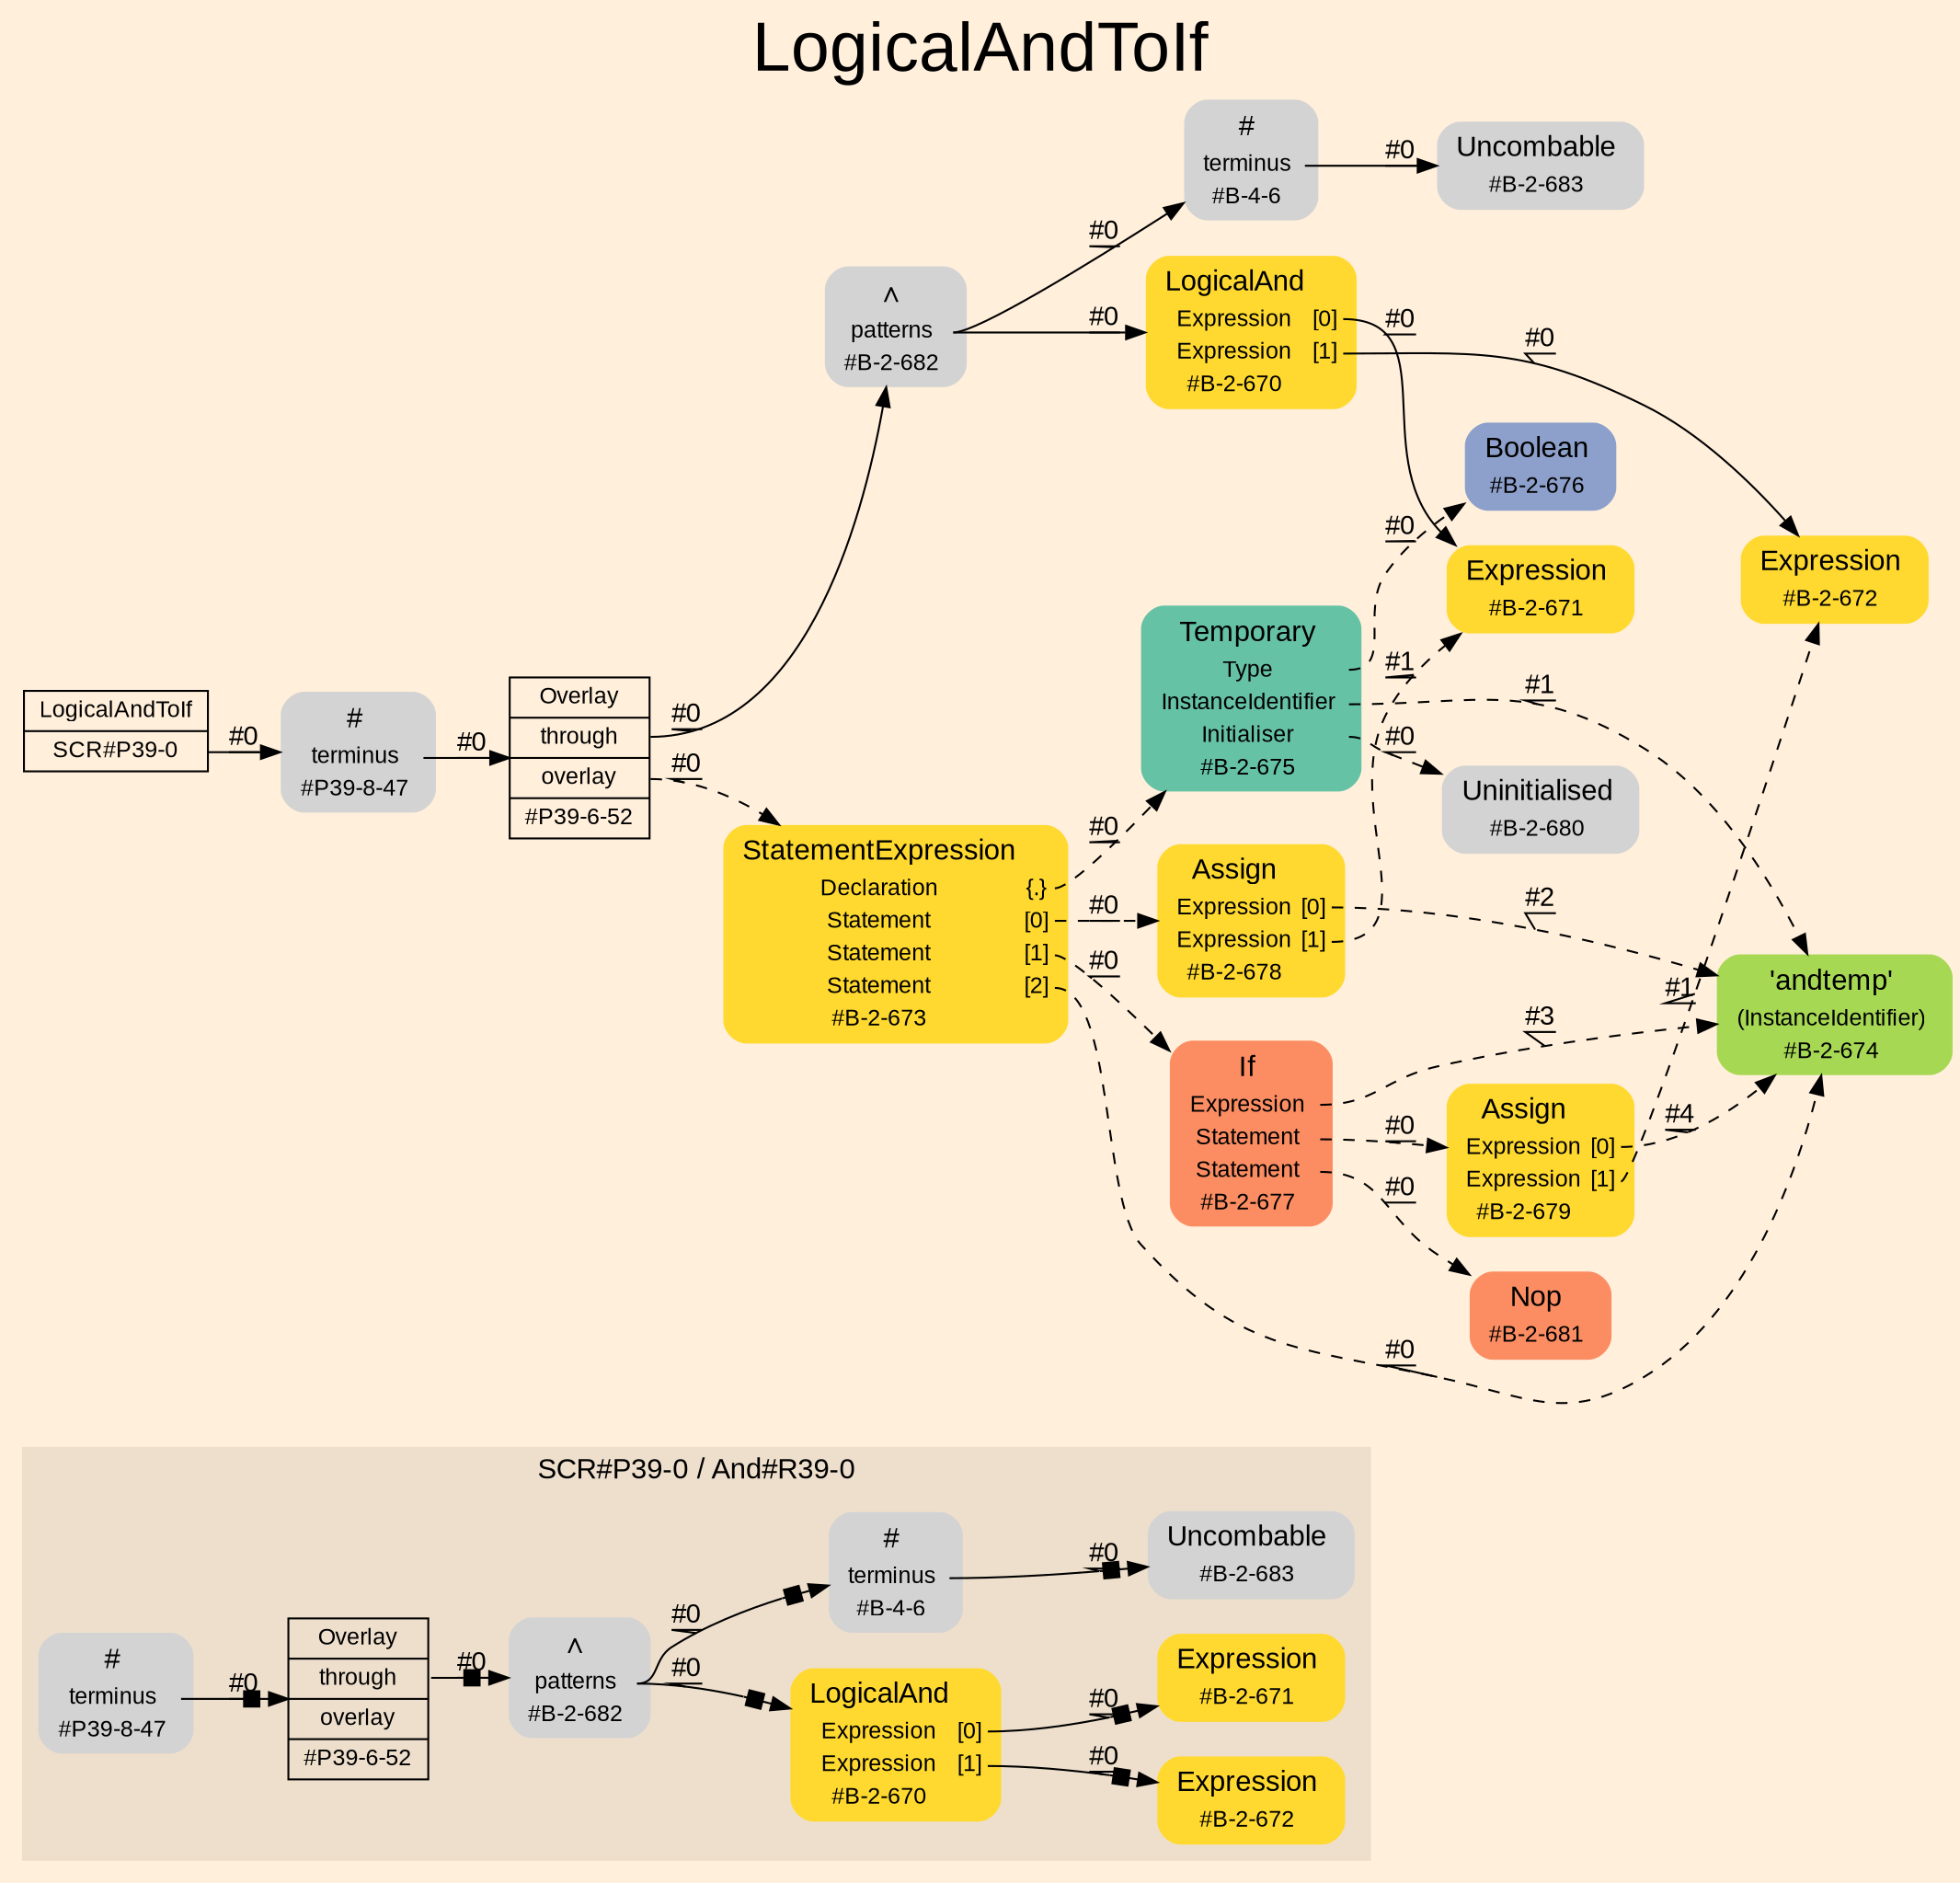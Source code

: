 digraph "LogicalAndToIf" {
label = "LogicalAndToIf"
labelloc = t
fontsize = "36"
graph [
    rankdir = "LR"
    ranksep = 0.3
    bgcolor = antiquewhite1
    color = black
    fontcolor = black
    fontname = "Arial"
];
node [
    fontname = "Arial"
];
edge [
    fontname = "Arial"
];

// -------------------- figure And#R39-0 --------------------
// -------- region And#R39-0 ----------
subgraph "clusterAnd#R39-0" {
    label = "SCR#P39-0 / And#R39-0"
    style = "filled"
    color = antiquewhite2
    fontsize = "15"
    // -------- block And#R39-0/#B-2-670 ----------
    "And#R39-0/#B-2-670" [
        shape = "plaintext"
        fillcolor = "/set28/6"
        label = <<TABLE BORDER="0" CELLBORDER="0" CELLSPACING="0">
         <TR><TD><FONT POINT-SIZE="15.0">LogicalAnd</FONT></TD><TD></TD></TR>
         <TR><TD>Expression</TD><TD PORT="port0">[0]</TD></TR>
         <TR><TD>Expression</TD><TD PORT="port1">[1]</TD></TR>
         <TR><TD>#B-2-670</TD><TD PORT="port2"></TD></TR>
        </TABLE>>
        style = "rounded,filled"
        fontsize = "12"
    ];
    
    "And#R39-0/#B-2-670":port0 -> "And#R39-0/#B-2-671" [
        arrowhead="normalnonebox"
        label = "#0"
        decorate = true
        color = black
        fontcolor = black
    ];
    
    "And#R39-0/#B-2-670":port1 -> "And#R39-0/#B-2-672" [
        arrowhead="normalnonebox"
        label = "#0"
        decorate = true
        color = black
        fontcolor = black
    ];
    
    // -------- block And#R39-0/#B-2-671 ----------
    "And#R39-0/#B-2-671" [
        shape = "plaintext"
        fillcolor = "/set28/6"
        label = <<TABLE BORDER="0" CELLBORDER="0" CELLSPACING="0">
         <TR><TD><FONT POINT-SIZE="15.0">Expression</FONT></TD><TD></TD></TR>
         <TR><TD>#B-2-671</TD><TD PORT="port0"></TD></TR>
        </TABLE>>
        style = "rounded,filled"
        fontsize = "12"
    ];
    
    // -------- block And#R39-0/#B-2-672 ----------
    "And#R39-0/#B-2-672" [
        shape = "plaintext"
        fillcolor = "/set28/6"
        label = <<TABLE BORDER="0" CELLBORDER="0" CELLSPACING="0">
         <TR><TD><FONT POINT-SIZE="15.0">Expression</FONT></TD><TD></TD></TR>
         <TR><TD>#B-2-672</TD><TD PORT="port0"></TD></TR>
        </TABLE>>
        style = "rounded,filled"
        fontsize = "12"
    ];
    
    // -------- block And#R39-0/#B-2-682 ----------
    "And#R39-0/#B-2-682" [
        shape = "plaintext"
        label = <<TABLE BORDER="0" CELLBORDER="0" CELLSPACING="0">
         <TR><TD><FONT POINT-SIZE="15.0">∧</FONT></TD><TD></TD></TR>
         <TR><TD>patterns</TD><TD PORT="port0"></TD></TR>
         <TR><TD>#B-2-682</TD><TD PORT="port1"></TD></TR>
        </TABLE>>
        style = "rounded,filled"
        fontsize = "12"
    ];
    
    "And#R39-0/#B-2-682":port0 -> "And#R39-0/#B-2-670" [
        arrowhead="normalnonebox"
        label = "#0"
        decorate = true
        color = black
        fontcolor = black
    ];
    
    "And#R39-0/#B-2-682":port0 -> "And#R39-0/#B-4-6" [
        arrowhead="normalnonebox"
        label = "#0"
        decorate = true
        color = black
        fontcolor = black
    ];
    
    // -------- block And#R39-0/#B-4-6 ----------
    "And#R39-0/#B-4-6" [
        shape = "plaintext"
        label = <<TABLE BORDER="0" CELLBORDER="0" CELLSPACING="0">
         <TR><TD><FONT POINT-SIZE="15.0">#</FONT></TD><TD></TD></TR>
         <TR><TD>terminus</TD><TD PORT="port0"></TD></TR>
         <TR><TD>#B-4-6</TD><TD PORT="port1"></TD></TR>
        </TABLE>>
        style = "rounded,filled"
        fontsize = "12"
    ];
    
    "And#R39-0/#B-4-6":port0 -> "And#R39-0/#B-2-683" [
        arrowhead="normalnonebox"
        label = "#0"
        decorate = true
        color = black
        fontcolor = black
    ];
    
    // -------- block And#R39-0/#B-2-683 ----------
    "And#R39-0/#B-2-683" [
        shape = "plaintext"
        label = <<TABLE BORDER="0" CELLBORDER="0" CELLSPACING="0">
         <TR><TD><FONT POINT-SIZE="15.0">Uncombable</FONT></TD><TD></TD></TR>
         <TR><TD>#B-2-683</TD><TD PORT="port0"></TD></TR>
        </TABLE>>
        style = "rounded,filled"
        fontsize = "12"
    ];
    
    // -------- block And#R39-0/#P39-6-52 ----------
    "And#R39-0/#P39-6-52" [
        shape = "record"
        fillcolor = antiquewhite2
        label = "<fixed> Overlay | <port0> through | <port1> overlay | <port2> #P39-6-52"
        style = "filled"
        fontsize = "12"
        color = black
        fontcolor = black
    ];
    
    "And#R39-0/#P39-6-52":port0 -> "And#R39-0/#B-2-682" [
        arrowhead="normalnonebox"
        label = "#0"
        decorate = true
        color = black
        fontcolor = black
    ];
    
    // -------- block And#R39-0/#P39-8-47 ----------
    "And#R39-0/#P39-8-47" [
        shape = "plaintext"
        label = <<TABLE BORDER="0" CELLBORDER="0" CELLSPACING="0">
         <TR><TD><FONT POINT-SIZE="15.0">#</FONT></TD><TD></TD></TR>
         <TR><TD>terminus</TD><TD PORT="port0"></TD></TR>
         <TR><TD>#P39-8-47</TD><TD PORT="port1"></TD></TR>
        </TABLE>>
        style = "rounded,filled"
        fontsize = "12"
    ];
    
    "And#R39-0/#P39-8-47":port0 -> "And#R39-0/#P39-6-52" [
        arrowhead="normalnonebox"
        label = "#0"
        decorate = true
        color = black
        fontcolor = black
    ];
    
}


// -------------------- transformation figure --------------------
// -------- block CR#P39-0 ----------
"CR#P39-0" [
    shape = "record"
    fillcolor = antiquewhite1
    label = "<fixed> LogicalAndToIf | <port0> SCR#P39-0"
    style = "filled"
    fontsize = "12"
    color = black
    fontcolor = black
];

"CR#P39-0":port0 -> "#P39-8-47" [
    label = "#0"
    decorate = true
    color = black
    fontcolor = black
];

// -------- block #P39-8-47 ----------
"#P39-8-47" [
    shape = "plaintext"
    label = <<TABLE BORDER="0" CELLBORDER="0" CELLSPACING="0">
     <TR><TD><FONT POINT-SIZE="15.0">#</FONT></TD><TD></TD></TR>
     <TR><TD>terminus</TD><TD PORT="port0"></TD></TR>
     <TR><TD>#P39-8-47</TD><TD PORT="port1"></TD></TR>
    </TABLE>>
    style = "rounded,filled"
    fontsize = "12"
];

"#P39-8-47":port0 -> "#P39-6-52" [
    label = "#0"
    decorate = true
    color = black
    fontcolor = black
];

// -------- block #P39-6-52 ----------
"#P39-6-52" [
    shape = "record"
    fillcolor = antiquewhite1
    label = "<fixed> Overlay | <port0> through | <port1> overlay | <port2> #P39-6-52"
    style = "filled"
    fontsize = "12"
    color = black
    fontcolor = black
];

"#P39-6-52":port0 -> "#B-2-682" [
    label = "#0"
    decorate = true
    color = black
    fontcolor = black
];

"#P39-6-52":port1 -> "#B-2-673" [
    style="dashed"
    label = "#0"
    decorate = true
    color = black
    fontcolor = black
];

// -------- block #B-2-682 ----------
"#B-2-682" [
    shape = "plaintext"
    label = <<TABLE BORDER="0" CELLBORDER="0" CELLSPACING="0">
     <TR><TD><FONT POINT-SIZE="15.0">∧</FONT></TD><TD></TD></TR>
     <TR><TD>patterns</TD><TD PORT="port0"></TD></TR>
     <TR><TD>#B-2-682</TD><TD PORT="port1"></TD></TR>
    </TABLE>>
    style = "rounded,filled"
    fontsize = "12"
];

"#B-2-682":port0 -> "#B-2-670" [
    label = "#0"
    decorate = true
    color = black
    fontcolor = black
];

"#B-2-682":port0 -> "#B-4-6" [
    label = "#0"
    decorate = true
    color = black
    fontcolor = black
];

// -------- block #B-2-670 ----------
"#B-2-670" [
    shape = "plaintext"
    fillcolor = "/set28/6"
    label = <<TABLE BORDER="0" CELLBORDER="0" CELLSPACING="0">
     <TR><TD><FONT POINT-SIZE="15.0">LogicalAnd</FONT></TD><TD></TD></TR>
     <TR><TD>Expression</TD><TD PORT="port0">[0]</TD></TR>
     <TR><TD>Expression</TD><TD PORT="port1">[1]</TD></TR>
     <TR><TD>#B-2-670</TD><TD PORT="port2"></TD></TR>
    </TABLE>>
    style = "rounded,filled"
    fontsize = "12"
];

"#B-2-670":port0 -> "#B-2-671" [
    label = "#0"
    decorate = true
    color = black
    fontcolor = black
];

"#B-2-670":port1 -> "#B-2-672" [
    label = "#0"
    decorate = true
    color = black
    fontcolor = black
];

// -------- block #B-2-671 ----------
"#B-2-671" [
    shape = "plaintext"
    fillcolor = "/set28/6"
    label = <<TABLE BORDER="0" CELLBORDER="0" CELLSPACING="0">
     <TR><TD><FONT POINT-SIZE="15.0">Expression</FONT></TD><TD></TD></TR>
     <TR><TD>#B-2-671</TD><TD PORT="port0"></TD></TR>
    </TABLE>>
    style = "rounded,filled"
    fontsize = "12"
];

// -------- block #B-2-672 ----------
"#B-2-672" [
    shape = "plaintext"
    fillcolor = "/set28/6"
    label = <<TABLE BORDER="0" CELLBORDER="0" CELLSPACING="0">
     <TR><TD><FONT POINT-SIZE="15.0">Expression</FONT></TD><TD></TD></TR>
     <TR><TD>#B-2-672</TD><TD PORT="port0"></TD></TR>
    </TABLE>>
    style = "rounded,filled"
    fontsize = "12"
];

// -------- block #B-4-6 ----------
"#B-4-6" [
    shape = "plaintext"
    label = <<TABLE BORDER="0" CELLBORDER="0" CELLSPACING="0">
     <TR><TD><FONT POINT-SIZE="15.0">#</FONT></TD><TD></TD></TR>
     <TR><TD>terminus</TD><TD PORT="port0"></TD></TR>
     <TR><TD>#B-4-6</TD><TD PORT="port1"></TD></TR>
    </TABLE>>
    style = "rounded,filled"
    fontsize = "12"
];

"#B-4-6":port0 -> "#B-2-683" [
    label = "#0"
    decorate = true
    color = black
    fontcolor = black
];

// -------- block #B-2-683 ----------
"#B-2-683" [
    shape = "plaintext"
    label = <<TABLE BORDER="0" CELLBORDER="0" CELLSPACING="0">
     <TR><TD><FONT POINT-SIZE="15.0">Uncombable</FONT></TD><TD></TD></TR>
     <TR><TD>#B-2-683</TD><TD PORT="port0"></TD></TR>
    </TABLE>>
    style = "rounded,filled"
    fontsize = "12"
];

// -------- block #B-2-673 ----------
"#B-2-673" [
    shape = "plaintext"
    fillcolor = "/set28/6"
    label = <<TABLE BORDER="0" CELLBORDER="0" CELLSPACING="0">
     <TR><TD><FONT POINT-SIZE="15.0">StatementExpression</FONT></TD><TD></TD></TR>
     <TR><TD>Declaration</TD><TD PORT="port0">{.}</TD></TR>
     <TR><TD>Statement</TD><TD PORT="port1">[0]</TD></TR>
     <TR><TD>Statement</TD><TD PORT="port2">[1]</TD></TR>
     <TR><TD>Statement</TD><TD PORT="port3">[2]</TD></TR>
     <TR><TD>#B-2-673</TD><TD PORT="port4"></TD></TR>
    </TABLE>>
    style = "rounded,filled"
    fontsize = "12"
];

"#B-2-673":port0 -> "#B-2-675" [
    style="dashed"
    label = "#0"
    decorate = true
    color = black
    fontcolor = black
];

"#B-2-673":port1 -> "#B-2-678" [
    style="dashed"
    label = "#0"
    decorate = true
    color = black
    fontcolor = black
];

"#B-2-673":port2 -> "#B-2-677" [
    style="dashed"
    label = "#0"
    decorate = true
    color = black
    fontcolor = black
];

"#B-2-673":port3 -> "#B-2-674" [
    style="dashed"
    label = "#0"
    decorate = true
    color = black
    fontcolor = black
];

// -------- block #B-2-675 ----------
"#B-2-675" [
    shape = "plaintext"
    fillcolor = "/set28/1"
    label = <<TABLE BORDER="0" CELLBORDER="0" CELLSPACING="0">
     <TR><TD><FONT POINT-SIZE="15.0">Temporary</FONT></TD><TD></TD></TR>
     <TR><TD>Type</TD><TD PORT="port0"></TD></TR>
     <TR><TD>InstanceIdentifier</TD><TD PORT="port1"></TD></TR>
     <TR><TD>Initialiser</TD><TD PORT="port2"></TD></TR>
     <TR><TD>#B-2-675</TD><TD PORT="port3"></TD></TR>
    </TABLE>>
    style = "rounded,filled"
    fontsize = "12"
];

"#B-2-675":port0 -> "#B-2-676" [
    style="dashed"
    label = "#0"
    decorate = true
    color = black
    fontcolor = black
];

"#B-2-675":port1 -> "#B-2-674" [
    style="dashed"
    label = "#1"
    decorate = true
    color = black
    fontcolor = black
];

"#B-2-675":port2 -> "#B-2-680" [
    style="dashed"
    label = "#0"
    decorate = true
    color = black
    fontcolor = black
];

// -------- block #B-2-676 ----------
"#B-2-676" [
    shape = "plaintext"
    fillcolor = "/set28/3"
    label = <<TABLE BORDER="0" CELLBORDER="0" CELLSPACING="0">
     <TR><TD><FONT POINT-SIZE="15.0">Boolean</FONT></TD><TD></TD></TR>
     <TR><TD>#B-2-676</TD><TD PORT="port0"></TD></TR>
    </TABLE>>
    style = "rounded,filled"
    fontsize = "12"
];

// -------- block #B-2-674 ----------
"#B-2-674" [
    shape = "plaintext"
    fillcolor = "/set28/5"
    label = <<TABLE BORDER="0" CELLBORDER="0" CELLSPACING="0">
     <TR><TD><FONT POINT-SIZE="15.0">'andtemp'</FONT></TD><TD></TD></TR>
     <TR><TD>(InstanceIdentifier)</TD><TD PORT="port0"></TD></TR>
     <TR><TD>#B-2-674</TD><TD PORT="port1"></TD></TR>
    </TABLE>>
    style = "rounded,filled"
    fontsize = "12"
];

// -------- block #B-2-680 ----------
"#B-2-680" [
    shape = "plaintext"
    label = <<TABLE BORDER="0" CELLBORDER="0" CELLSPACING="0">
     <TR><TD><FONT POINT-SIZE="15.0">Uninitialised</FONT></TD><TD></TD></TR>
     <TR><TD>#B-2-680</TD><TD PORT="port0"></TD></TR>
    </TABLE>>
    style = "rounded,filled"
    fontsize = "12"
];

// -------- block #B-2-678 ----------
"#B-2-678" [
    shape = "plaintext"
    fillcolor = "/set28/6"
    label = <<TABLE BORDER="0" CELLBORDER="0" CELLSPACING="0">
     <TR><TD><FONT POINT-SIZE="15.0">Assign</FONT></TD><TD></TD></TR>
     <TR><TD>Expression</TD><TD PORT="port0">[0]</TD></TR>
     <TR><TD>Expression</TD><TD PORT="port1">[1]</TD></TR>
     <TR><TD>#B-2-678</TD><TD PORT="port2"></TD></TR>
    </TABLE>>
    style = "rounded,filled"
    fontsize = "12"
];

"#B-2-678":port0 -> "#B-2-674" [
    style="dashed"
    label = "#2"
    decorate = true
    color = black
    fontcolor = black
];

"#B-2-678":port1 -> "#B-2-671" [
    style="dashed"
    label = "#1"
    decorate = true
    color = black
    fontcolor = black
];

// -------- block #B-2-677 ----------
"#B-2-677" [
    shape = "plaintext"
    fillcolor = "/set28/2"
    label = <<TABLE BORDER="0" CELLBORDER="0" CELLSPACING="0">
     <TR><TD><FONT POINT-SIZE="15.0">If</FONT></TD><TD></TD></TR>
     <TR><TD>Expression</TD><TD PORT="port0"></TD></TR>
     <TR><TD>Statement</TD><TD PORT="port1"></TD></TR>
     <TR><TD>Statement</TD><TD PORT="port2"></TD></TR>
     <TR><TD>#B-2-677</TD><TD PORT="port3"></TD></TR>
    </TABLE>>
    style = "rounded,filled"
    fontsize = "12"
];

"#B-2-677":port0 -> "#B-2-674" [
    style="dashed"
    label = "#3"
    decorate = true
    color = black
    fontcolor = black
];

"#B-2-677":port1 -> "#B-2-679" [
    style="dashed"
    label = "#0"
    decorate = true
    color = black
    fontcolor = black
];

"#B-2-677":port2 -> "#B-2-681" [
    style="dashed"
    label = "#0"
    decorate = true
    color = black
    fontcolor = black
];

// -------- block #B-2-679 ----------
"#B-2-679" [
    shape = "plaintext"
    fillcolor = "/set28/6"
    label = <<TABLE BORDER="0" CELLBORDER="0" CELLSPACING="0">
     <TR><TD><FONT POINT-SIZE="15.0">Assign</FONT></TD><TD></TD></TR>
     <TR><TD>Expression</TD><TD PORT="port0">[0]</TD></TR>
     <TR><TD>Expression</TD><TD PORT="port1">[1]</TD></TR>
     <TR><TD>#B-2-679</TD><TD PORT="port2"></TD></TR>
    </TABLE>>
    style = "rounded,filled"
    fontsize = "12"
];

"#B-2-679":port0 -> "#B-2-674" [
    style="dashed"
    label = "#4"
    decorate = true
    color = black
    fontcolor = black
];

"#B-2-679":port1 -> "#B-2-672" [
    style="dashed"
    label = "#1"
    decorate = true
    color = black
    fontcolor = black
];

// -------- block #B-2-681 ----------
"#B-2-681" [
    shape = "plaintext"
    fillcolor = "/set28/2"
    label = <<TABLE BORDER="0" CELLBORDER="0" CELLSPACING="0">
     <TR><TD><FONT POINT-SIZE="15.0">Nop</FONT></TD><TD></TD></TR>
     <TR><TD>#B-2-681</TD><TD PORT="port0"></TD></TR>
    </TABLE>>
    style = "rounded,filled"
    fontsize = "12"
];


}
